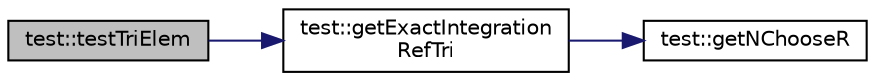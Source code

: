 digraph "test::testTriElem"
{
  edge [fontname="Helvetica",fontsize="10",labelfontname="Helvetica",labelfontsize="10"];
  node [fontname="Helvetica",fontsize="10",shape=record];
  rankdir="LR";
  Node30 [label="test::testTriElem",height=0.2,width=0.4,color="black", fillcolor="grey75", style="filled", fontcolor="black"];
  Node30 -> Node31 [color="midnightblue",fontsize="10",style="solid",fontname="Helvetica"];
  Node31 [label="test::getExactIntegration\lRefTri",height=0.2,width=0.4,color="black", fillcolor="white", style="filled",URL="$namespacetest.html#a437c18b50b59ae2f9cd10e1cb51fba64",tooltip="Computes integration of polynomial exactly over reference triangle. "];
  Node31 -> Node32 [color="midnightblue",fontsize="10",style="solid",fontname="Helvetica"];
  Node32 [label="test::getNChooseR",height=0.2,width=0.4,color="black", fillcolor="white", style="filled",URL="$namespacetest.html#a44d761477bf0e6293198849c53cb8abc",tooltip="Computes  \"n choose r\". "];
}
